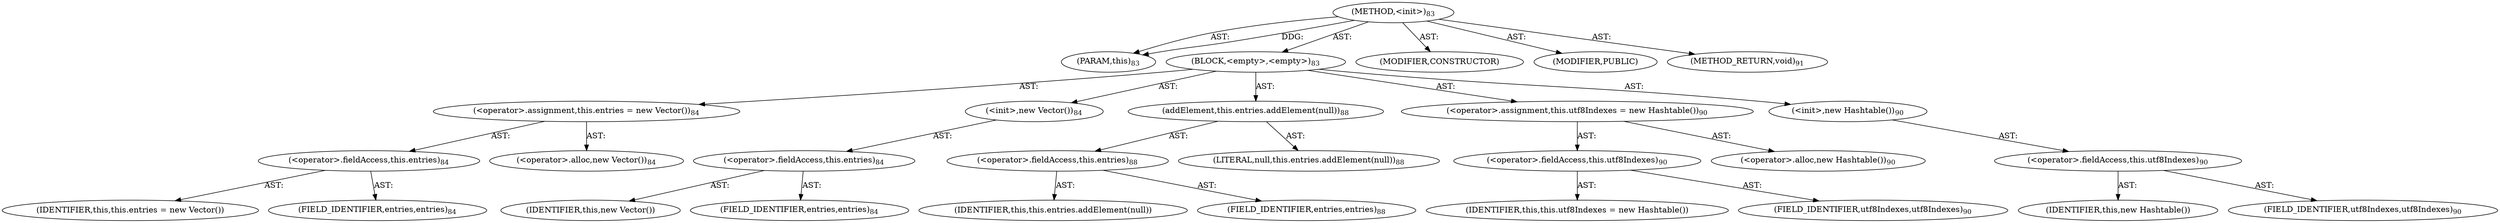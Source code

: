 digraph "&lt;init&gt;" {  
"111669149696" [label = <(METHOD,&lt;init&gt;)<SUB>83</SUB>> ]
"115964116995" [label = <(PARAM,this)<SUB>83</SUB>> ]
"25769803776" [label = <(BLOCK,&lt;empty&gt;,&lt;empty&gt;)<SUB>83</SUB>> ]
"30064771072" [label = <(&lt;operator&gt;.assignment,this.entries = new Vector())<SUB>84</SUB>> ]
"30064771073" [label = <(&lt;operator&gt;.fieldAccess,this.entries)<SUB>84</SUB>> ]
"68719476739" [label = <(IDENTIFIER,this,this.entries = new Vector())> ]
"55834574848" [label = <(FIELD_IDENTIFIER,entries,entries)<SUB>84</SUB>> ]
"30064771074" [label = <(&lt;operator&gt;.alloc,new Vector())<SUB>84</SUB>> ]
"30064771075" [label = <(&lt;init&gt;,new Vector())<SUB>84</SUB>> ]
"30064771076" [label = <(&lt;operator&gt;.fieldAccess,this.entries)<SUB>84</SUB>> ]
"68719476740" [label = <(IDENTIFIER,this,new Vector())> ]
"55834574849" [label = <(FIELD_IDENTIFIER,entries,entries)<SUB>84</SUB>> ]
"30064771077" [label = <(addElement,this.entries.addElement(null))<SUB>88</SUB>> ]
"30064771078" [label = <(&lt;operator&gt;.fieldAccess,this.entries)<SUB>88</SUB>> ]
"68719476741" [label = <(IDENTIFIER,this,this.entries.addElement(null))> ]
"55834574850" [label = <(FIELD_IDENTIFIER,entries,entries)<SUB>88</SUB>> ]
"90194313216" [label = <(LITERAL,null,this.entries.addElement(null))<SUB>88</SUB>> ]
"30064771079" [label = <(&lt;operator&gt;.assignment,this.utf8Indexes = new Hashtable())<SUB>90</SUB>> ]
"30064771080" [label = <(&lt;operator&gt;.fieldAccess,this.utf8Indexes)<SUB>90</SUB>> ]
"68719476742" [label = <(IDENTIFIER,this,this.utf8Indexes = new Hashtable())> ]
"55834574851" [label = <(FIELD_IDENTIFIER,utf8Indexes,utf8Indexes)<SUB>90</SUB>> ]
"30064771081" [label = <(&lt;operator&gt;.alloc,new Hashtable())<SUB>90</SUB>> ]
"30064771082" [label = <(&lt;init&gt;,new Hashtable())<SUB>90</SUB>> ]
"30064771083" [label = <(&lt;operator&gt;.fieldAccess,this.utf8Indexes)<SUB>90</SUB>> ]
"68719476743" [label = <(IDENTIFIER,this,new Hashtable())> ]
"55834574852" [label = <(FIELD_IDENTIFIER,utf8Indexes,utf8Indexes)<SUB>90</SUB>> ]
"133143986178" [label = <(MODIFIER,CONSTRUCTOR)> ]
"133143986179" [label = <(MODIFIER,PUBLIC)> ]
"128849018880" [label = <(METHOD_RETURN,void)<SUB>91</SUB>> ]
  "111669149696" -> "115964116995"  [ label = "AST: "] 
  "111669149696" -> "25769803776"  [ label = "AST: "] 
  "111669149696" -> "133143986178"  [ label = "AST: "] 
  "111669149696" -> "133143986179"  [ label = "AST: "] 
  "111669149696" -> "128849018880"  [ label = "AST: "] 
  "25769803776" -> "30064771072"  [ label = "AST: "] 
  "25769803776" -> "30064771075"  [ label = "AST: "] 
  "25769803776" -> "30064771077"  [ label = "AST: "] 
  "25769803776" -> "30064771079"  [ label = "AST: "] 
  "25769803776" -> "30064771082"  [ label = "AST: "] 
  "30064771072" -> "30064771073"  [ label = "AST: "] 
  "30064771072" -> "30064771074"  [ label = "AST: "] 
  "30064771073" -> "68719476739"  [ label = "AST: "] 
  "30064771073" -> "55834574848"  [ label = "AST: "] 
  "30064771075" -> "30064771076"  [ label = "AST: "] 
  "30064771076" -> "68719476740"  [ label = "AST: "] 
  "30064771076" -> "55834574849"  [ label = "AST: "] 
  "30064771077" -> "30064771078"  [ label = "AST: "] 
  "30064771077" -> "90194313216"  [ label = "AST: "] 
  "30064771078" -> "68719476741"  [ label = "AST: "] 
  "30064771078" -> "55834574850"  [ label = "AST: "] 
  "30064771079" -> "30064771080"  [ label = "AST: "] 
  "30064771079" -> "30064771081"  [ label = "AST: "] 
  "30064771080" -> "68719476742"  [ label = "AST: "] 
  "30064771080" -> "55834574851"  [ label = "AST: "] 
  "30064771082" -> "30064771083"  [ label = "AST: "] 
  "30064771083" -> "68719476743"  [ label = "AST: "] 
  "30064771083" -> "55834574852"  [ label = "AST: "] 
  "111669149696" -> "115964116995"  [ label = "DDG: "] 
}
